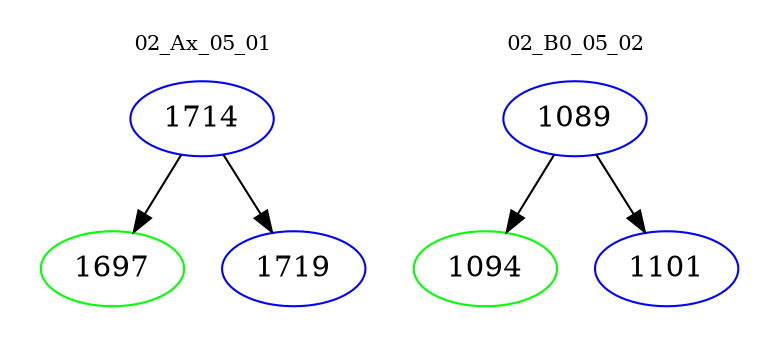 digraph{
subgraph cluster_0 {
color = white
label = "02_Ax_05_01";
fontsize=10;
T0_1714 [label="1714", color="blue"]
T0_1714 -> T0_1697 [color="black"]
T0_1697 [label="1697", color="green"]
T0_1714 -> T0_1719 [color="black"]
T0_1719 [label="1719", color="blue"]
}
subgraph cluster_1 {
color = white
label = "02_B0_05_02";
fontsize=10;
T1_1089 [label="1089", color="blue"]
T1_1089 -> T1_1094 [color="black"]
T1_1094 [label="1094", color="green"]
T1_1089 -> T1_1101 [color="black"]
T1_1101 [label="1101", color="blue"]
}
}
